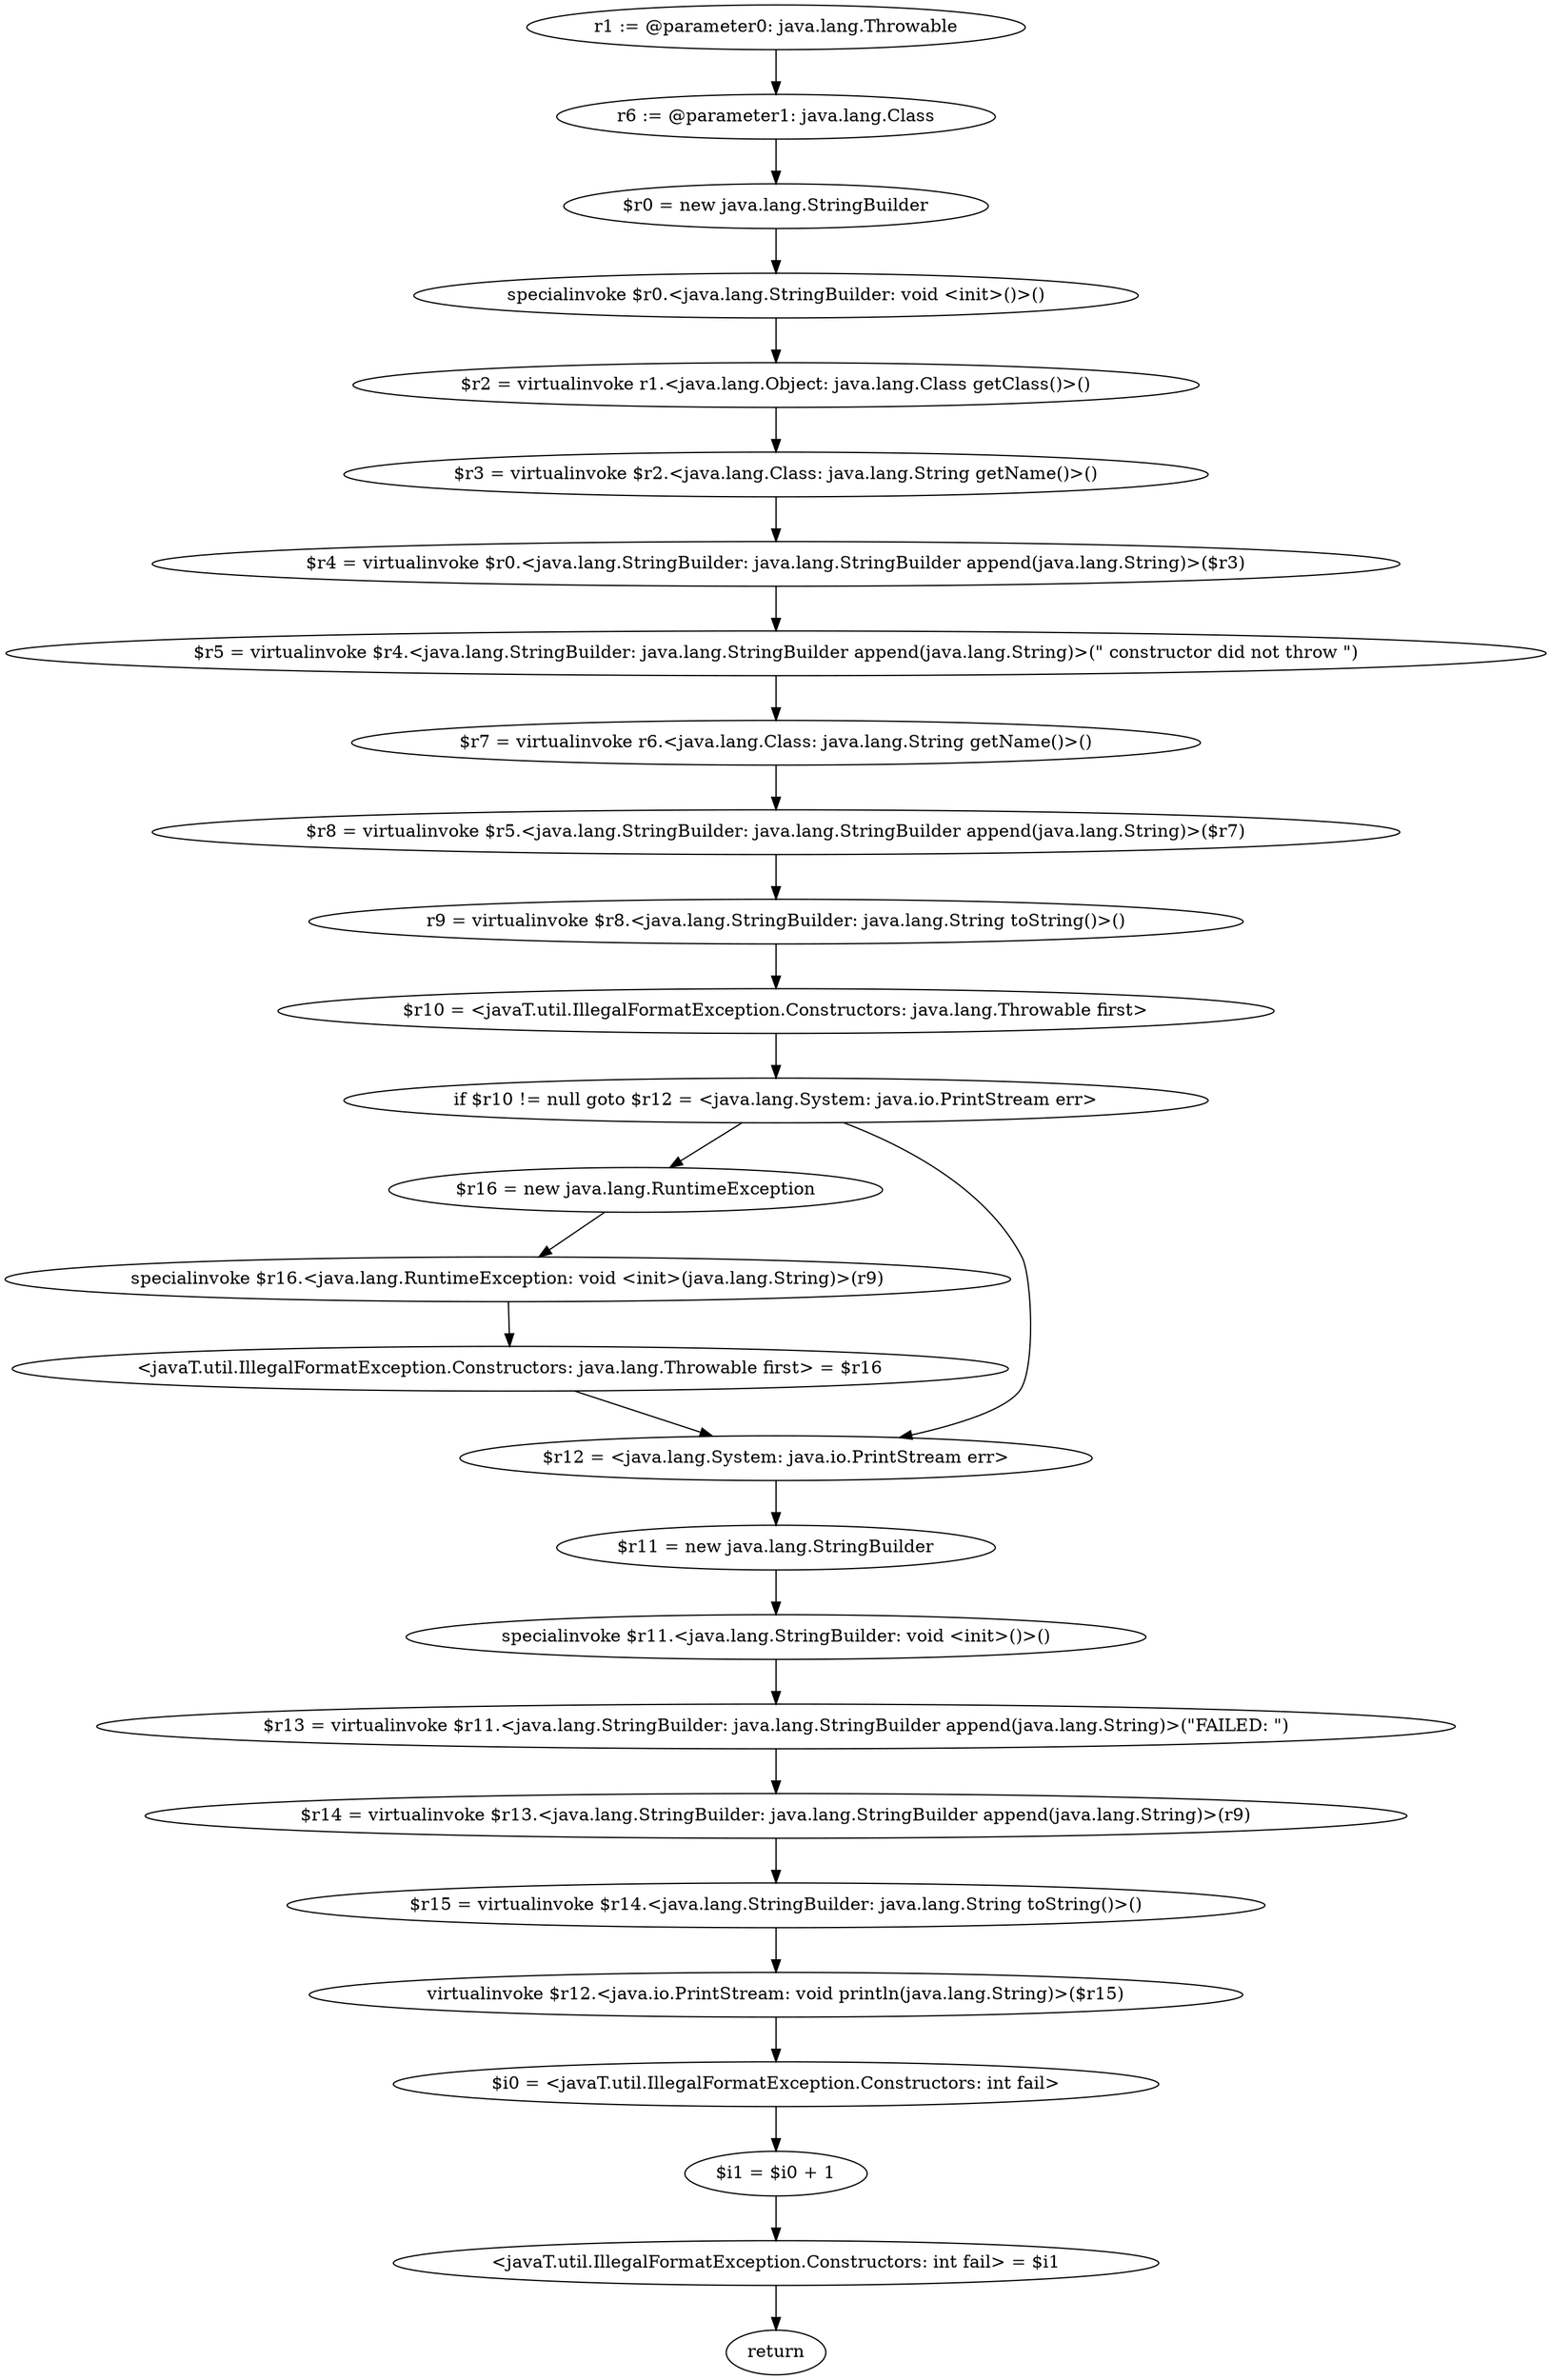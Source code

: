 digraph "unitGraph" {
    "r1 := @parameter0: java.lang.Throwable"
    "r6 := @parameter1: java.lang.Class"
    "$r0 = new java.lang.StringBuilder"
    "specialinvoke $r0.<java.lang.StringBuilder: void <init>()>()"
    "$r2 = virtualinvoke r1.<java.lang.Object: java.lang.Class getClass()>()"
    "$r3 = virtualinvoke $r2.<java.lang.Class: java.lang.String getName()>()"
    "$r4 = virtualinvoke $r0.<java.lang.StringBuilder: java.lang.StringBuilder append(java.lang.String)>($r3)"
    "$r5 = virtualinvoke $r4.<java.lang.StringBuilder: java.lang.StringBuilder append(java.lang.String)>(\" constructor did not throw \")"
    "$r7 = virtualinvoke r6.<java.lang.Class: java.lang.String getName()>()"
    "$r8 = virtualinvoke $r5.<java.lang.StringBuilder: java.lang.StringBuilder append(java.lang.String)>($r7)"
    "r9 = virtualinvoke $r8.<java.lang.StringBuilder: java.lang.String toString()>()"
    "$r10 = <javaT.util.IllegalFormatException.Constructors: java.lang.Throwable first>"
    "if $r10 != null goto $r12 = <java.lang.System: java.io.PrintStream err>"
    "$r16 = new java.lang.RuntimeException"
    "specialinvoke $r16.<java.lang.RuntimeException: void <init>(java.lang.String)>(r9)"
    "<javaT.util.IllegalFormatException.Constructors: java.lang.Throwable first> = $r16"
    "$r12 = <java.lang.System: java.io.PrintStream err>"
    "$r11 = new java.lang.StringBuilder"
    "specialinvoke $r11.<java.lang.StringBuilder: void <init>()>()"
    "$r13 = virtualinvoke $r11.<java.lang.StringBuilder: java.lang.StringBuilder append(java.lang.String)>(\"FAILED: \")"
    "$r14 = virtualinvoke $r13.<java.lang.StringBuilder: java.lang.StringBuilder append(java.lang.String)>(r9)"
    "$r15 = virtualinvoke $r14.<java.lang.StringBuilder: java.lang.String toString()>()"
    "virtualinvoke $r12.<java.io.PrintStream: void println(java.lang.String)>($r15)"
    "$i0 = <javaT.util.IllegalFormatException.Constructors: int fail>"
    "$i1 = $i0 + 1"
    "<javaT.util.IllegalFormatException.Constructors: int fail> = $i1"
    "return"
    "r1 := @parameter0: java.lang.Throwable"->"r6 := @parameter1: java.lang.Class";
    "r6 := @parameter1: java.lang.Class"->"$r0 = new java.lang.StringBuilder";
    "$r0 = new java.lang.StringBuilder"->"specialinvoke $r0.<java.lang.StringBuilder: void <init>()>()";
    "specialinvoke $r0.<java.lang.StringBuilder: void <init>()>()"->"$r2 = virtualinvoke r1.<java.lang.Object: java.lang.Class getClass()>()";
    "$r2 = virtualinvoke r1.<java.lang.Object: java.lang.Class getClass()>()"->"$r3 = virtualinvoke $r2.<java.lang.Class: java.lang.String getName()>()";
    "$r3 = virtualinvoke $r2.<java.lang.Class: java.lang.String getName()>()"->"$r4 = virtualinvoke $r0.<java.lang.StringBuilder: java.lang.StringBuilder append(java.lang.String)>($r3)";
    "$r4 = virtualinvoke $r0.<java.lang.StringBuilder: java.lang.StringBuilder append(java.lang.String)>($r3)"->"$r5 = virtualinvoke $r4.<java.lang.StringBuilder: java.lang.StringBuilder append(java.lang.String)>(\" constructor did not throw \")";
    "$r5 = virtualinvoke $r4.<java.lang.StringBuilder: java.lang.StringBuilder append(java.lang.String)>(\" constructor did not throw \")"->"$r7 = virtualinvoke r6.<java.lang.Class: java.lang.String getName()>()";
    "$r7 = virtualinvoke r6.<java.lang.Class: java.lang.String getName()>()"->"$r8 = virtualinvoke $r5.<java.lang.StringBuilder: java.lang.StringBuilder append(java.lang.String)>($r7)";
    "$r8 = virtualinvoke $r5.<java.lang.StringBuilder: java.lang.StringBuilder append(java.lang.String)>($r7)"->"r9 = virtualinvoke $r8.<java.lang.StringBuilder: java.lang.String toString()>()";
    "r9 = virtualinvoke $r8.<java.lang.StringBuilder: java.lang.String toString()>()"->"$r10 = <javaT.util.IllegalFormatException.Constructors: java.lang.Throwable first>";
    "$r10 = <javaT.util.IllegalFormatException.Constructors: java.lang.Throwable first>"->"if $r10 != null goto $r12 = <java.lang.System: java.io.PrintStream err>";
    "if $r10 != null goto $r12 = <java.lang.System: java.io.PrintStream err>"->"$r16 = new java.lang.RuntimeException";
    "if $r10 != null goto $r12 = <java.lang.System: java.io.PrintStream err>"->"$r12 = <java.lang.System: java.io.PrintStream err>";
    "$r16 = new java.lang.RuntimeException"->"specialinvoke $r16.<java.lang.RuntimeException: void <init>(java.lang.String)>(r9)";
    "specialinvoke $r16.<java.lang.RuntimeException: void <init>(java.lang.String)>(r9)"->"<javaT.util.IllegalFormatException.Constructors: java.lang.Throwable first> = $r16";
    "<javaT.util.IllegalFormatException.Constructors: java.lang.Throwable first> = $r16"->"$r12 = <java.lang.System: java.io.PrintStream err>";
    "$r12 = <java.lang.System: java.io.PrintStream err>"->"$r11 = new java.lang.StringBuilder";
    "$r11 = new java.lang.StringBuilder"->"specialinvoke $r11.<java.lang.StringBuilder: void <init>()>()";
    "specialinvoke $r11.<java.lang.StringBuilder: void <init>()>()"->"$r13 = virtualinvoke $r11.<java.lang.StringBuilder: java.lang.StringBuilder append(java.lang.String)>(\"FAILED: \")";
    "$r13 = virtualinvoke $r11.<java.lang.StringBuilder: java.lang.StringBuilder append(java.lang.String)>(\"FAILED: \")"->"$r14 = virtualinvoke $r13.<java.lang.StringBuilder: java.lang.StringBuilder append(java.lang.String)>(r9)";
    "$r14 = virtualinvoke $r13.<java.lang.StringBuilder: java.lang.StringBuilder append(java.lang.String)>(r9)"->"$r15 = virtualinvoke $r14.<java.lang.StringBuilder: java.lang.String toString()>()";
    "$r15 = virtualinvoke $r14.<java.lang.StringBuilder: java.lang.String toString()>()"->"virtualinvoke $r12.<java.io.PrintStream: void println(java.lang.String)>($r15)";
    "virtualinvoke $r12.<java.io.PrintStream: void println(java.lang.String)>($r15)"->"$i0 = <javaT.util.IllegalFormatException.Constructors: int fail>";
    "$i0 = <javaT.util.IllegalFormatException.Constructors: int fail>"->"$i1 = $i0 + 1";
    "$i1 = $i0 + 1"->"<javaT.util.IllegalFormatException.Constructors: int fail> = $i1";
    "<javaT.util.IllegalFormatException.Constructors: int fail> = $i1"->"return";
}
